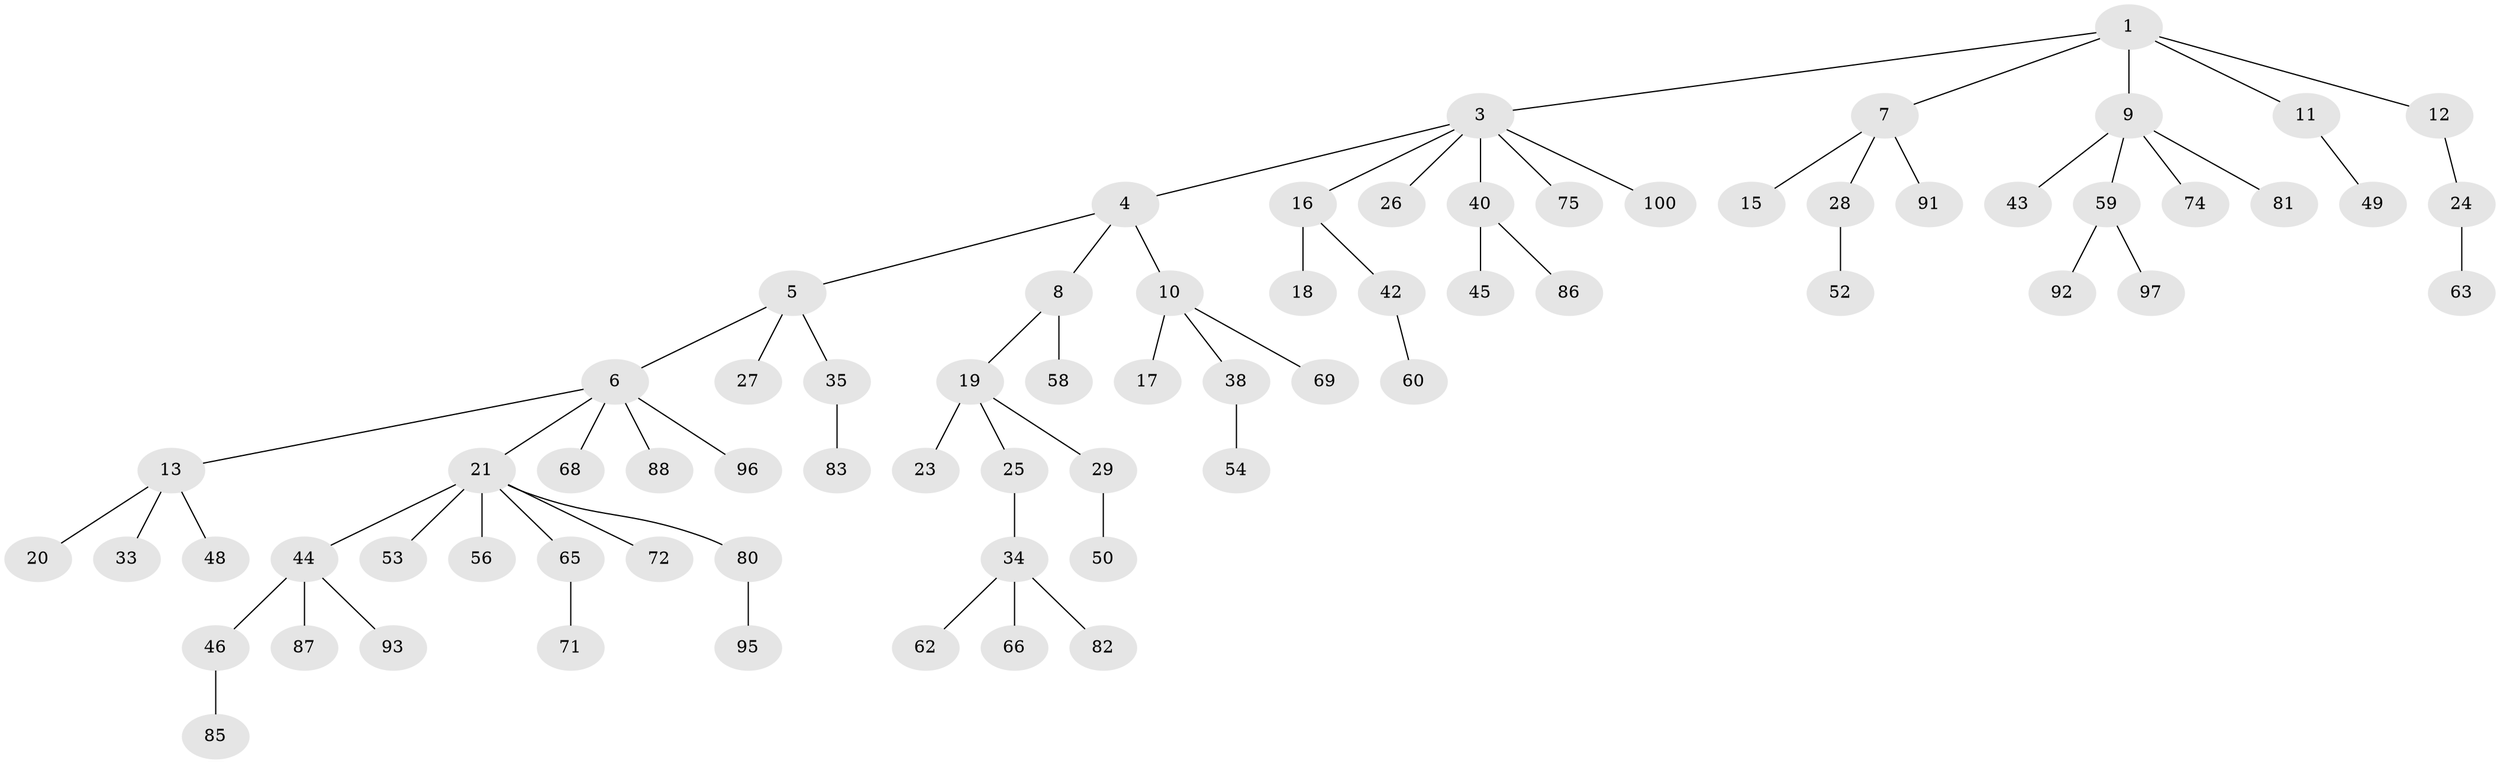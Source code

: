 // original degree distribution, {4: 0.04, 3: 0.11, 6: 0.03, 5: 0.06, 2: 0.25, 1: 0.51}
// Generated by graph-tools (version 1.1) at 2025/42/03/06/25 10:42:05]
// undirected, 71 vertices, 70 edges
graph export_dot {
graph [start="1"]
  node [color=gray90,style=filled];
  1 [super="+2"];
  3 [super="+47"];
  4 [super="+41"];
  5 [super="+14"];
  6 [super="+64"];
  7 [super="+57"];
  8;
  9 [super="+73"];
  10 [super="+32"];
  11;
  12;
  13;
  15 [super="+79"];
  16 [super="+36"];
  17;
  18;
  19 [super="+22"];
  20;
  21 [super="+37"];
  23;
  24;
  25 [super="+31"];
  26;
  27 [super="+84"];
  28;
  29 [super="+30"];
  33;
  34 [super="+94"];
  35 [super="+51"];
  38 [super="+39"];
  40 [super="+55"];
  42;
  43 [super="+99"];
  44 [super="+76"];
  45;
  46 [super="+61"];
  48 [super="+89"];
  49;
  50 [super="+67"];
  52;
  53;
  54;
  56;
  58 [super="+77"];
  59 [super="+78"];
  60;
  62;
  63 [super="+70"];
  65;
  66 [super="+90"];
  68;
  69;
  71;
  72 [super="+98"];
  74;
  75;
  80;
  81;
  82;
  83;
  85;
  86;
  87;
  88;
  91;
  92;
  93;
  95;
  96;
  97;
  100;
  1 -- 9;
  1 -- 11;
  1 -- 12;
  1 -- 3;
  1 -- 7;
  3 -- 4;
  3 -- 16;
  3 -- 26;
  3 -- 40;
  3 -- 75;
  3 -- 100;
  4 -- 5;
  4 -- 8;
  4 -- 10;
  5 -- 6;
  5 -- 27;
  5 -- 35;
  6 -- 13;
  6 -- 21;
  6 -- 88;
  6 -- 96;
  6 -- 68;
  7 -- 15;
  7 -- 28;
  7 -- 91;
  8 -- 19;
  8 -- 58;
  9 -- 43;
  9 -- 59;
  9 -- 74;
  9 -- 81;
  10 -- 17;
  10 -- 38;
  10 -- 69;
  11 -- 49;
  12 -- 24;
  13 -- 20;
  13 -- 33;
  13 -- 48;
  16 -- 18;
  16 -- 42;
  19 -- 25;
  19 -- 29;
  19 -- 23;
  21 -- 53;
  21 -- 65;
  21 -- 80;
  21 -- 56;
  21 -- 72;
  21 -- 44;
  24 -- 63;
  25 -- 34;
  28 -- 52;
  29 -- 50;
  34 -- 62;
  34 -- 66;
  34 -- 82;
  35 -- 83;
  38 -- 54;
  40 -- 45;
  40 -- 86;
  42 -- 60;
  44 -- 46;
  44 -- 87;
  44 -- 93;
  46 -- 85;
  59 -- 97;
  59 -- 92;
  65 -- 71;
  80 -- 95;
}
